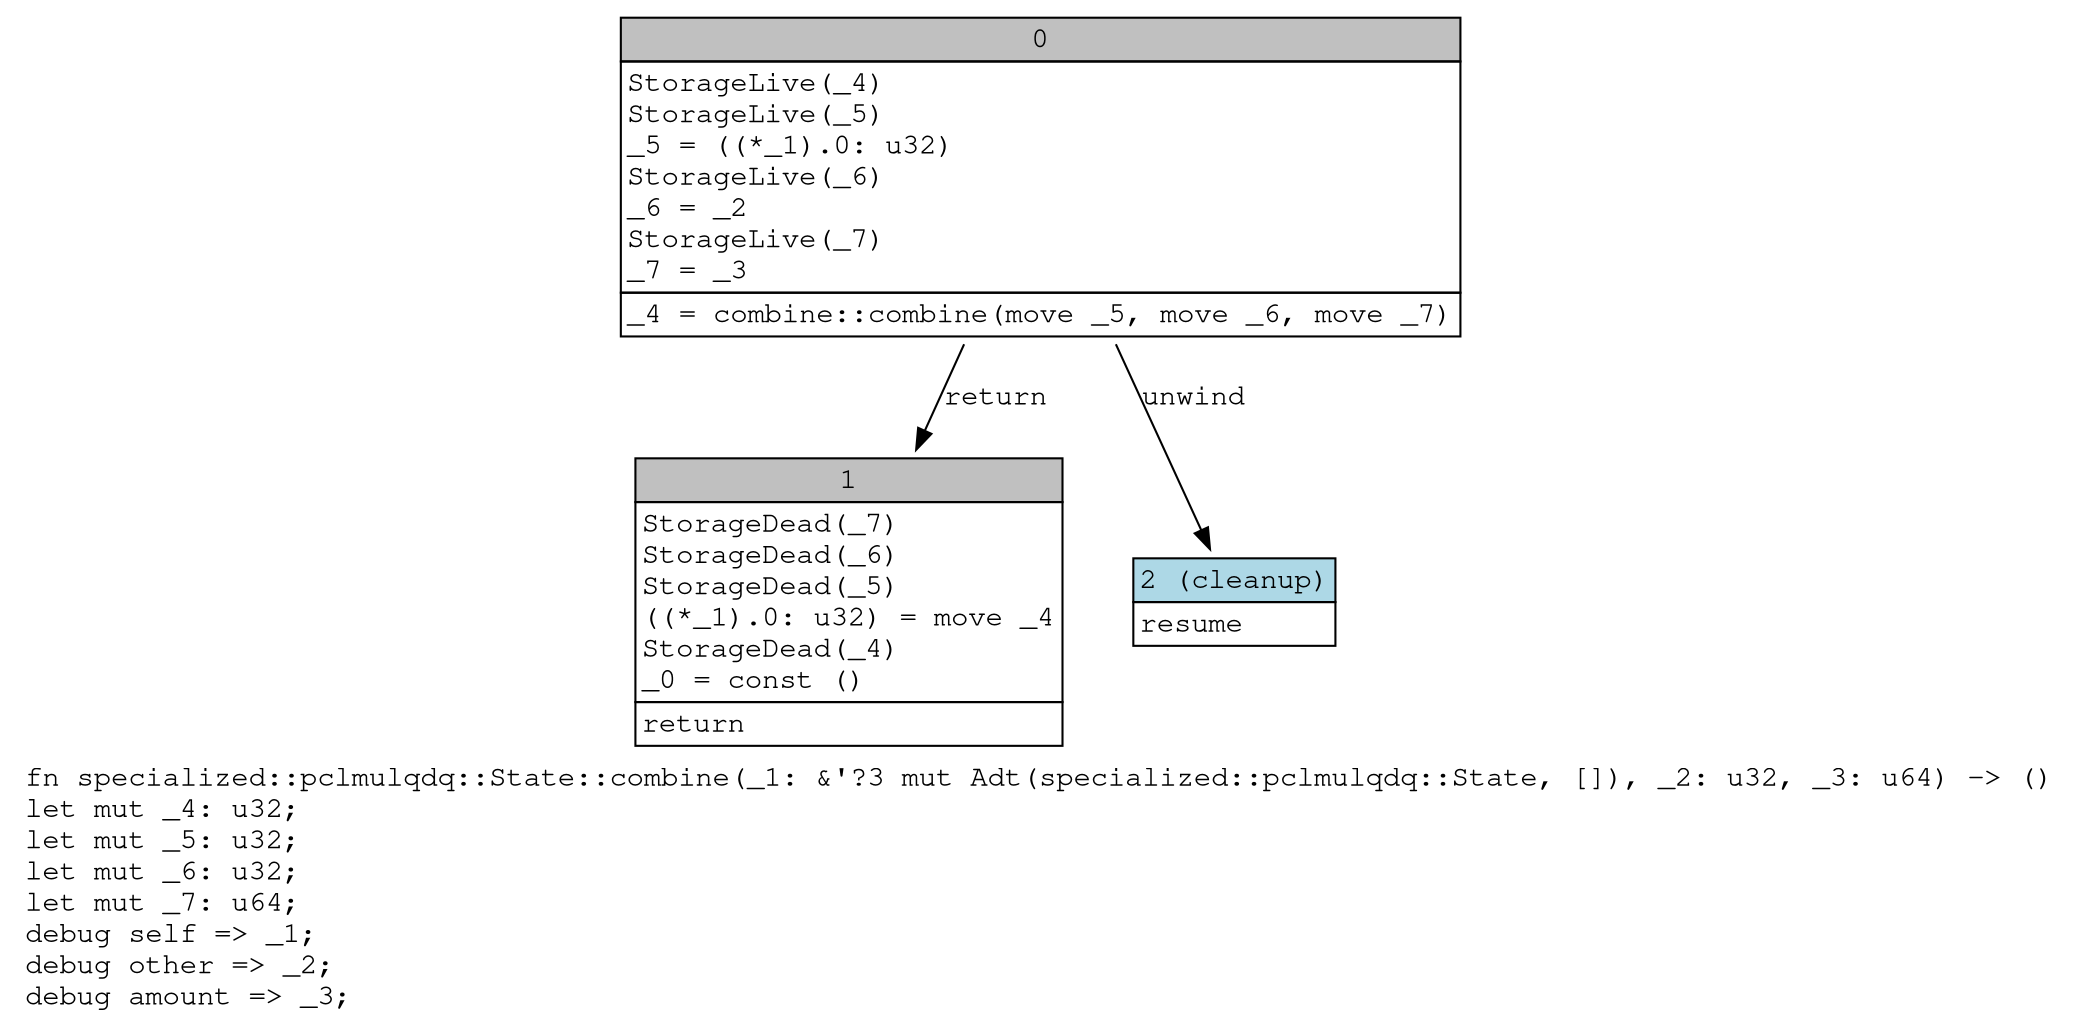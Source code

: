 digraph Mir_0_63 {
    graph [fontname="Courier, monospace"];
    node [fontname="Courier, monospace"];
    edge [fontname="Courier, monospace"];
    label=<fn specialized::pclmulqdq::State::combine(_1: &amp;'?3 mut Adt(specialized::pclmulqdq::State, []), _2: u32, _3: u64) -&gt; ()<br align="left"/>let mut _4: u32;<br align="left"/>let mut _5: u32;<br align="left"/>let mut _6: u32;<br align="left"/>let mut _7: u64;<br align="left"/>debug self =&gt; _1;<br align="left"/>debug other =&gt; _2;<br align="left"/>debug amount =&gt; _3;<br align="left"/>>;
    bb0__0_63 [shape="none", label=<<table border="0" cellborder="1" cellspacing="0"><tr><td bgcolor="gray" align="center" colspan="1">0</td></tr><tr><td align="left" balign="left">StorageLive(_4)<br/>StorageLive(_5)<br/>_5 = ((*_1).0: u32)<br/>StorageLive(_6)<br/>_6 = _2<br/>StorageLive(_7)<br/>_7 = _3<br/></td></tr><tr><td align="left">_4 = combine::combine(move _5, move _6, move _7)</td></tr></table>>];
    bb1__0_63 [shape="none", label=<<table border="0" cellborder="1" cellspacing="0"><tr><td bgcolor="gray" align="center" colspan="1">1</td></tr><tr><td align="left" balign="left">StorageDead(_7)<br/>StorageDead(_6)<br/>StorageDead(_5)<br/>((*_1).0: u32) = move _4<br/>StorageDead(_4)<br/>_0 = const ()<br/></td></tr><tr><td align="left">return</td></tr></table>>];
    bb2__0_63 [shape="none", label=<<table border="0" cellborder="1" cellspacing="0"><tr><td bgcolor="lightblue" align="center" colspan="1">2 (cleanup)</td></tr><tr><td align="left">resume</td></tr></table>>];
    bb0__0_63 -> bb1__0_63 [label="return"];
    bb0__0_63 -> bb2__0_63 [label="unwind"];
}

